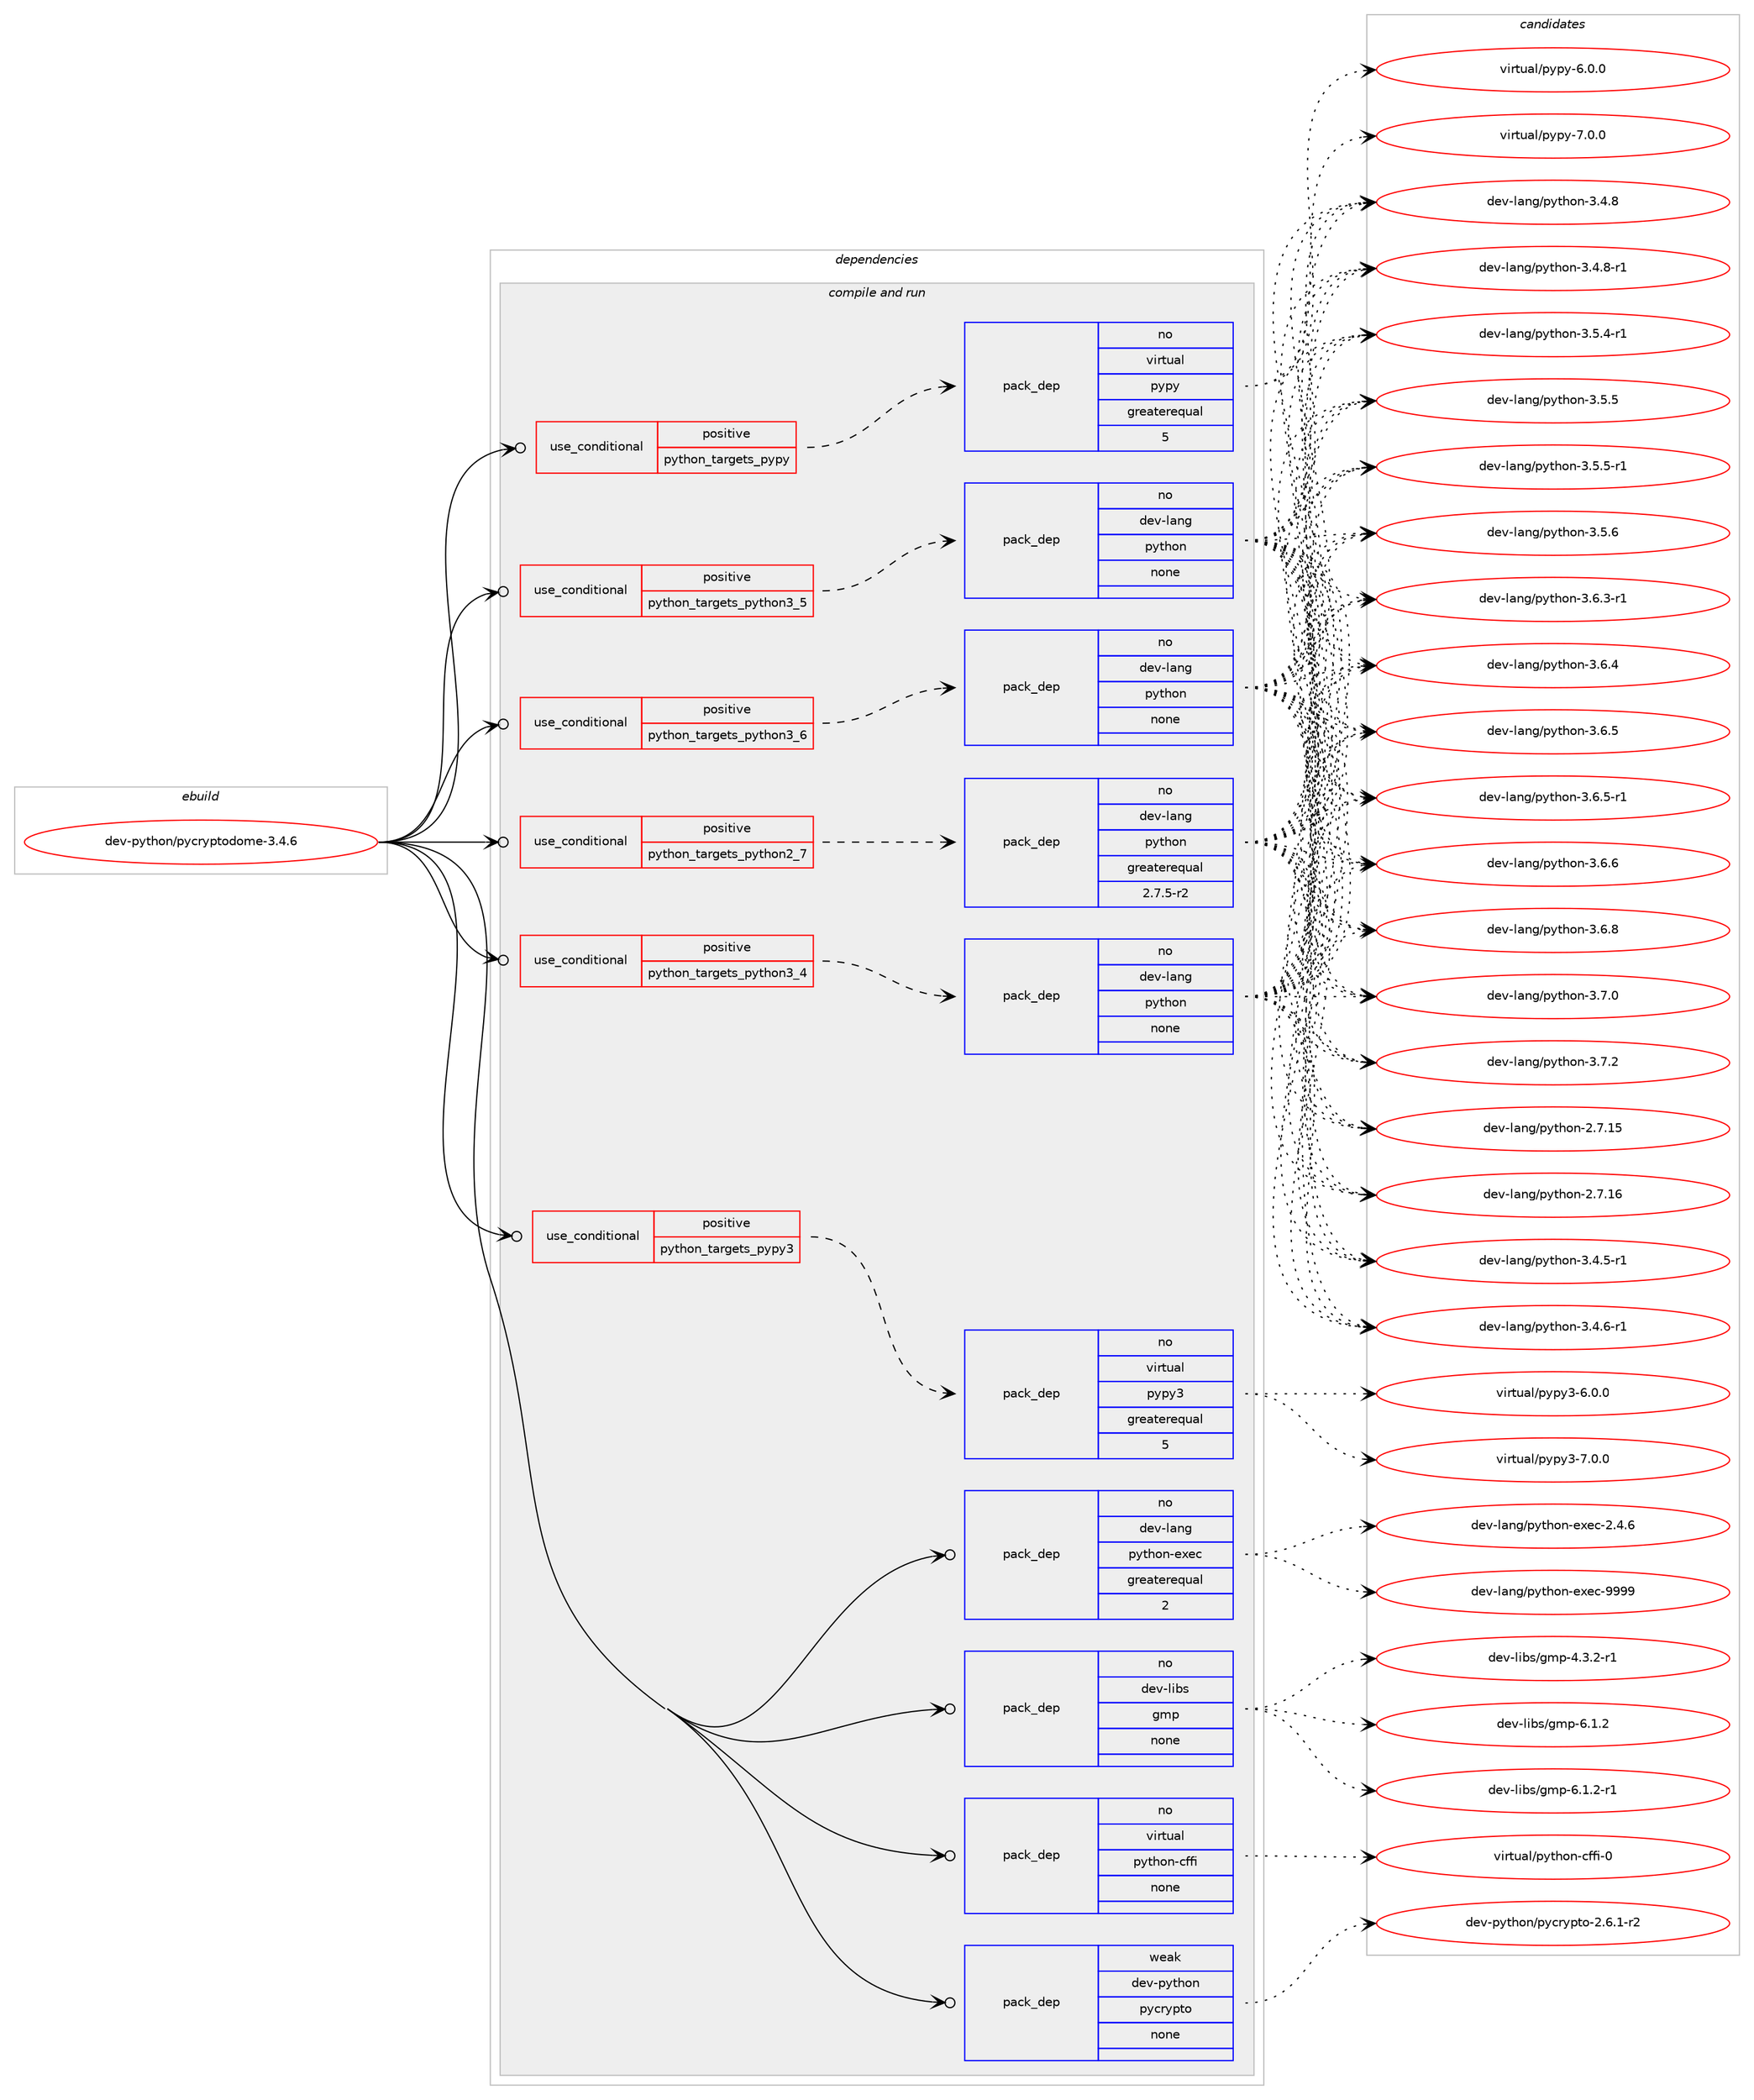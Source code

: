 digraph prolog {

# *************
# Graph options
# *************

newrank=true;
concentrate=true;
compound=true;
graph [rankdir=LR,fontname=Helvetica,fontsize=10,ranksep=1.5];#, ranksep=2.5, nodesep=0.2];
edge  [arrowhead=vee];
node  [fontname=Helvetica,fontsize=10];

# **********
# The ebuild
# **********

subgraph cluster_leftcol {
color=gray;
rank=same;
label=<<i>ebuild</i>>;
id [label="dev-python/pycryptodome-3.4.6", color=red, width=4, href="../dev-python/pycryptodome-3.4.6.svg"];
}

# ****************
# The dependencies
# ****************

subgraph cluster_midcol {
color=gray;
label=<<i>dependencies</i>>;
subgraph cluster_compile {
fillcolor="#eeeeee";
style=filled;
label=<<i>compile</i>>;
}
subgraph cluster_compileandrun {
fillcolor="#eeeeee";
style=filled;
label=<<i>compile and run</i>>;
subgraph cond380462 {
dependency1428302 [label=<<TABLE BORDER="0" CELLBORDER="1" CELLSPACING="0" CELLPADDING="4"><TR><TD ROWSPAN="3" CELLPADDING="10">use_conditional</TD></TR><TR><TD>positive</TD></TR><TR><TD>python_targets_pypy</TD></TR></TABLE>>, shape=none, color=red];
subgraph pack1024526 {
dependency1428303 [label=<<TABLE BORDER="0" CELLBORDER="1" CELLSPACING="0" CELLPADDING="4" WIDTH="220"><TR><TD ROWSPAN="6" CELLPADDING="30">pack_dep</TD></TR><TR><TD WIDTH="110">no</TD></TR><TR><TD>virtual</TD></TR><TR><TD>pypy</TD></TR><TR><TD>greaterequal</TD></TR><TR><TD>5</TD></TR></TABLE>>, shape=none, color=blue];
}
dependency1428302:e -> dependency1428303:w [weight=20,style="dashed",arrowhead="vee"];
}
id:e -> dependency1428302:w [weight=20,style="solid",arrowhead="odotvee"];
subgraph cond380463 {
dependency1428304 [label=<<TABLE BORDER="0" CELLBORDER="1" CELLSPACING="0" CELLPADDING="4"><TR><TD ROWSPAN="3" CELLPADDING="10">use_conditional</TD></TR><TR><TD>positive</TD></TR><TR><TD>python_targets_pypy3</TD></TR></TABLE>>, shape=none, color=red];
subgraph pack1024527 {
dependency1428305 [label=<<TABLE BORDER="0" CELLBORDER="1" CELLSPACING="0" CELLPADDING="4" WIDTH="220"><TR><TD ROWSPAN="6" CELLPADDING="30">pack_dep</TD></TR><TR><TD WIDTH="110">no</TD></TR><TR><TD>virtual</TD></TR><TR><TD>pypy3</TD></TR><TR><TD>greaterequal</TD></TR><TR><TD>5</TD></TR></TABLE>>, shape=none, color=blue];
}
dependency1428304:e -> dependency1428305:w [weight=20,style="dashed",arrowhead="vee"];
}
id:e -> dependency1428304:w [weight=20,style="solid",arrowhead="odotvee"];
subgraph cond380464 {
dependency1428306 [label=<<TABLE BORDER="0" CELLBORDER="1" CELLSPACING="0" CELLPADDING="4"><TR><TD ROWSPAN="3" CELLPADDING="10">use_conditional</TD></TR><TR><TD>positive</TD></TR><TR><TD>python_targets_python2_7</TD></TR></TABLE>>, shape=none, color=red];
subgraph pack1024528 {
dependency1428307 [label=<<TABLE BORDER="0" CELLBORDER="1" CELLSPACING="0" CELLPADDING="4" WIDTH="220"><TR><TD ROWSPAN="6" CELLPADDING="30">pack_dep</TD></TR><TR><TD WIDTH="110">no</TD></TR><TR><TD>dev-lang</TD></TR><TR><TD>python</TD></TR><TR><TD>greaterequal</TD></TR><TR><TD>2.7.5-r2</TD></TR></TABLE>>, shape=none, color=blue];
}
dependency1428306:e -> dependency1428307:w [weight=20,style="dashed",arrowhead="vee"];
}
id:e -> dependency1428306:w [weight=20,style="solid",arrowhead="odotvee"];
subgraph cond380465 {
dependency1428308 [label=<<TABLE BORDER="0" CELLBORDER="1" CELLSPACING="0" CELLPADDING="4"><TR><TD ROWSPAN="3" CELLPADDING="10">use_conditional</TD></TR><TR><TD>positive</TD></TR><TR><TD>python_targets_python3_4</TD></TR></TABLE>>, shape=none, color=red];
subgraph pack1024529 {
dependency1428309 [label=<<TABLE BORDER="0" CELLBORDER="1" CELLSPACING="0" CELLPADDING="4" WIDTH="220"><TR><TD ROWSPAN="6" CELLPADDING="30">pack_dep</TD></TR><TR><TD WIDTH="110">no</TD></TR><TR><TD>dev-lang</TD></TR><TR><TD>python</TD></TR><TR><TD>none</TD></TR><TR><TD></TD></TR></TABLE>>, shape=none, color=blue];
}
dependency1428308:e -> dependency1428309:w [weight=20,style="dashed",arrowhead="vee"];
}
id:e -> dependency1428308:w [weight=20,style="solid",arrowhead="odotvee"];
subgraph cond380466 {
dependency1428310 [label=<<TABLE BORDER="0" CELLBORDER="1" CELLSPACING="0" CELLPADDING="4"><TR><TD ROWSPAN="3" CELLPADDING="10">use_conditional</TD></TR><TR><TD>positive</TD></TR><TR><TD>python_targets_python3_5</TD></TR></TABLE>>, shape=none, color=red];
subgraph pack1024530 {
dependency1428311 [label=<<TABLE BORDER="0" CELLBORDER="1" CELLSPACING="0" CELLPADDING="4" WIDTH="220"><TR><TD ROWSPAN="6" CELLPADDING="30">pack_dep</TD></TR><TR><TD WIDTH="110">no</TD></TR><TR><TD>dev-lang</TD></TR><TR><TD>python</TD></TR><TR><TD>none</TD></TR><TR><TD></TD></TR></TABLE>>, shape=none, color=blue];
}
dependency1428310:e -> dependency1428311:w [weight=20,style="dashed",arrowhead="vee"];
}
id:e -> dependency1428310:w [weight=20,style="solid",arrowhead="odotvee"];
subgraph cond380467 {
dependency1428312 [label=<<TABLE BORDER="0" CELLBORDER="1" CELLSPACING="0" CELLPADDING="4"><TR><TD ROWSPAN="3" CELLPADDING="10">use_conditional</TD></TR><TR><TD>positive</TD></TR><TR><TD>python_targets_python3_6</TD></TR></TABLE>>, shape=none, color=red];
subgraph pack1024531 {
dependency1428313 [label=<<TABLE BORDER="0" CELLBORDER="1" CELLSPACING="0" CELLPADDING="4" WIDTH="220"><TR><TD ROWSPAN="6" CELLPADDING="30">pack_dep</TD></TR><TR><TD WIDTH="110">no</TD></TR><TR><TD>dev-lang</TD></TR><TR><TD>python</TD></TR><TR><TD>none</TD></TR><TR><TD></TD></TR></TABLE>>, shape=none, color=blue];
}
dependency1428312:e -> dependency1428313:w [weight=20,style="dashed",arrowhead="vee"];
}
id:e -> dependency1428312:w [weight=20,style="solid",arrowhead="odotvee"];
subgraph pack1024532 {
dependency1428314 [label=<<TABLE BORDER="0" CELLBORDER="1" CELLSPACING="0" CELLPADDING="4" WIDTH="220"><TR><TD ROWSPAN="6" CELLPADDING="30">pack_dep</TD></TR><TR><TD WIDTH="110">no</TD></TR><TR><TD>dev-lang</TD></TR><TR><TD>python-exec</TD></TR><TR><TD>greaterequal</TD></TR><TR><TD>2</TD></TR></TABLE>>, shape=none, color=blue];
}
id:e -> dependency1428314:w [weight=20,style="solid",arrowhead="odotvee"];
subgraph pack1024533 {
dependency1428315 [label=<<TABLE BORDER="0" CELLBORDER="1" CELLSPACING="0" CELLPADDING="4" WIDTH="220"><TR><TD ROWSPAN="6" CELLPADDING="30">pack_dep</TD></TR><TR><TD WIDTH="110">no</TD></TR><TR><TD>dev-libs</TD></TR><TR><TD>gmp</TD></TR><TR><TD>none</TD></TR><TR><TD></TD></TR></TABLE>>, shape=none, color=blue];
}
id:e -> dependency1428315:w [weight=20,style="solid",arrowhead="odotvee"];
subgraph pack1024534 {
dependency1428316 [label=<<TABLE BORDER="0" CELLBORDER="1" CELLSPACING="0" CELLPADDING="4" WIDTH="220"><TR><TD ROWSPAN="6" CELLPADDING="30">pack_dep</TD></TR><TR><TD WIDTH="110">no</TD></TR><TR><TD>virtual</TD></TR><TR><TD>python-cffi</TD></TR><TR><TD>none</TD></TR><TR><TD></TD></TR></TABLE>>, shape=none, color=blue];
}
id:e -> dependency1428316:w [weight=20,style="solid",arrowhead="odotvee"];
subgraph pack1024535 {
dependency1428317 [label=<<TABLE BORDER="0" CELLBORDER="1" CELLSPACING="0" CELLPADDING="4" WIDTH="220"><TR><TD ROWSPAN="6" CELLPADDING="30">pack_dep</TD></TR><TR><TD WIDTH="110">weak</TD></TR><TR><TD>dev-python</TD></TR><TR><TD>pycrypto</TD></TR><TR><TD>none</TD></TR><TR><TD></TD></TR></TABLE>>, shape=none, color=blue];
}
id:e -> dependency1428317:w [weight=20,style="solid",arrowhead="odotvee"];
}
subgraph cluster_run {
fillcolor="#eeeeee";
style=filled;
label=<<i>run</i>>;
}
}

# **************
# The candidates
# **************

subgraph cluster_choices {
rank=same;
color=gray;
label=<<i>candidates</i>>;

subgraph choice1024526 {
color=black;
nodesep=1;
choice1181051141161179710847112121112121455446484648 [label="virtual/pypy-6.0.0", color=red, width=4,href="../virtual/pypy-6.0.0.svg"];
choice1181051141161179710847112121112121455546484648 [label="virtual/pypy-7.0.0", color=red, width=4,href="../virtual/pypy-7.0.0.svg"];
dependency1428303:e -> choice1181051141161179710847112121112121455446484648:w [style=dotted,weight="100"];
dependency1428303:e -> choice1181051141161179710847112121112121455546484648:w [style=dotted,weight="100"];
}
subgraph choice1024527 {
color=black;
nodesep=1;
choice118105114116117971084711212111212151455446484648 [label="virtual/pypy3-6.0.0", color=red, width=4,href="../virtual/pypy3-6.0.0.svg"];
choice118105114116117971084711212111212151455546484648 [label="virtual/pypy3-7.0.0", color=red, width=4,href="../virtual/pypy3-7.0.0.svg"];
dependency1428305:e -> choice118105114116117971084711212111212151455446484648:w [style=dotted,weight="100"];
dependency1428305:e -> choice118105114116117971084711212111212151455546484648:w [style=dotted,weight="100"];
}
subgraph choice1024528 {
color=black;
nodesep=1;
choice10010111845108971101034711212111610411111045504655464953 [label="dev-lang/python-2.7.15", color=red, width=4,href="../dev-lang/python-2.7.15.svg"];
choice10010111845108971101034711212111610411111045504655464954 [label="dev-lang/python-2.7.16", color=red, width=4,href="../dev-lang/python-2.7.16.svg"];
choice1001011184510897110103471121211161041111104551465246534511449 [label="dev-lang/python-3.4.5-r1", color=red, width=4,href="../dev-lang/python-3.4.5-r1.svg"];
choice1001011184510897110103471121211161041111104551465246544511449 [label="dev-lang/python-3.4.6-r1", color=red, width=4,href="../dev-lang/python-3.4.6-r1.svg"];
choice100101118451089711010347112121116104111110455146524656 [label="dev-lang/python-3.4.8", color=red, width=4,href="../dev-lang/python-3.4.8.svg"];
choice1001011184510897110103471121211161041111104551465246564511449 [label="dev-lang/python-3.4.8-r1", color=red, width=4,href="../dev-lang/python-3.4.8-r1.svg"];
choice1001011184510897110103471121211161041111104551465346524511449 [label="dev-lang/python-3.5.4-r1", color=red, width=4,href="../dev-lang/python-3.5.4-r1.svg"];
choice100101118451089711010347112121116104111110455146534653 [label="dev-lang/python-3.5.5", color=red, width=4,href="../dev-lang/python-3.5.5.svg"];
choice1001011184510897110103471121211161041111104551465346534511449 [label="dev-lang/python-3.5.5-r1", color=red, width=4,href="../dev-lang/python-3.5.5-r1.svg"];
choice100101118451089711010347112121116104111110455146534654 [label="dev-lang/python-3.5.6", color=red, width=4,href="../dev-lang/python-3.5.6.svg"];
choice1001011184510897110103471121211161041111104551465446514511449 [label="dev-lang/python-3.6.3-r1", color=red, width=4,href="../dev-lang/python-3.6.3-r1.svg"];
choice100101118451089711010347112121116104111110455146544652 [label="dev-lang/python-3.6.4", color=red, width=4,href="../dev-lang/python-3.6.4.svg"];
choice100101118451089711010347112121116104111110455146544653 [label="dev-lang/python-3.6.5", color=red, width=4,href="../dev-lang/python-3.6.5.svg"];
choice1001011184510897110103471121211161041111104551465446534511449 [label="dev-lang/python-3.6.5-r1", color=red, width=4,href="../dev-lang/python-3.6.5-r1.svg"];
choice100101118451089711010347112121116104111110455146544654 [label="dev-lang/python-3.6.6", color=red, width=4,href="../dev-lang/python-3.6.6.svg"];
choice100101118451089711010347112121116104111110455146544656 [label="dev-lang/python-3.6.8", color=red, width=4,href="../dev-lang/python-3.6.8.svg"];
choice100101118451089711010347112121116104111110455146554648 [label="dev-lang/python-3.7.0", color=red, width=4,href="../dev-lang/python-3.7.0.svg"];
choice100101118451089711010347112121116104111110455146554650 [label="dev-lang/python-3.7.2", color=red, width=4,href="../dev-lang/python-3.7.2.svg"];
dependency1428307:e -> choice10010111845108971101034711212111610411111045504655464953:w [style=dotted,weight="100"];
dependency1428307:e -> choice10010111845108971101034711212111610411111045504655464954:w [style=dotted,weight="100"];
dependency1428307:e -> choice1001011184510897110103471121211161041111104551465246534511449:w [style=dotted,weight="100"];
dependency1428307:e -> choice1001011184510897110103471121211161041111104551465246544511449:w [style=dotted,weight="100"];
dependency1428307:e -> choice100101118451089711010347112121116104111110455146524656:w [style=dotted,weight="100"];
dependency1428307:e -> choice1001011184510897110103471121211161041111104551465246564511449:w [style=dotted,weight="100"];
dependency1428307:e -> choice1001011184510897110103471121211161041111104551465346524511449:w [style=dotted,weight="100"];
dependency1428307:e -> choice100101118451089711010347112121116104111110455146534653:w [style=dotted,weight="100"];
dependency1428307:e -> choice1001011184510897110103471121211161041111104551465346534511449:w [style=dotted,weight="100"];
dependency1428307:e -> choice100101118451089711010347112121116104111110455146534654:w [style=dotted,weight="100"];
dependency1428307:e -> choice1001011184510897110103471121211161041111104551465446514511449:w [style=dotted,weight="100"];
dependency1428307:e -> choice100101118451089711010347112121116104111110455146544652:w [style=dotted,weight="100"];
dependency1428307:e -> choice100101118451089711010347112121116104111110455146544653:w [style=dotted,weight="100"];
dependency1428307:e -> choice1001011184510897110103471121211161041111104551465446534511449:w [style=dotted,weight="100"];
dependency1428307:e -> choice100101118451089711010347112121116104111110455146544654:w [style=dotted,weight="100"];
dependency1428307:e -> choice100101118451089711010347112121116104111110455146544656:w [style=dotted,weight="100"];
dependency1428307:e -> choice100101118451089711010347112121116104111110455146554648:w [style=dotted,weight="100"];
dependency1428307:e -> choice100101118451089711010347112121116104111110455146554650:w [style=dotted,weight="100"];
}
subgraph choice1024529 {
color=black;
nodesep=1;
choice10010111845108971101034711212111610411111045504655464953 [label="dev-lang/python-2.7.15", color=red, width=4,href="../dev-lang/python-2.7.15.svg"];
choice10010111845108971101034711212111610411111045504655464954 [label="dev-lang/python-2.7.16", color=red, width=4,href="../dev-lang/python-2.7.16.svg"];
choice1001011184510897110103471121211161041111104551465246534511449 [label="dev-lang/python-3.4.5-r1", color=red, width=4,href="../dev-lang/python-3.4.5-r1.svg"];
choice1001011184510897110103471121211161041111104551465246544511449 [label="dev-lang/python-3.4.6-r1", color=red, width=4,href="../dev-lang/python-3.4.6-r1.svg"];
choice100101118451089711010347112121116104111110455146524656 [label="dev-lang/python-3.4.8", color=red, width=4,href="../dev-lang/python-3.4.8.svg"];
choice1001011184510897110103471121211161041111104551465246564511449 [label="dev-lang/python-3.4.8-r1", color=red, width=4,href="../dev-lang/python-3.4.8-r1.svg"];
choice1001011184510897110103471121211161041111104551465346524511449 [label="dev-lang/python-3.5.4-r1", color=red, width=4,href="../dev-lang/python-3.5.4-r1.svg"];
choice100101118451089711010347112121116104111110455146534653 [label="dev-lang/python-3.5.5", color=red, width=4,href="../dev-lang/python-3.5.5.svg"];
choice1001011184510897110103471121211161041111104551465346534511449 [label="dev-lang/python-3.5.5-r1", color=red, width=4,href="../dev-lang/python-3.5.5-r1.svg"];
choice100101118451089711010347112121116104111110455146534654 [label="dev-lang/python-3.5.6", color=red, width=4,href="../dev-lang/python-3.5.6.svg"];
choice1001011184510897110103471121211161041111104551465446514511449 [label="dev-lang/python-3.6.3-r1", color=red, width=4,href="../dev-lang/python-3.6.3-r1.svg"];
choice100101118451089711010347112121116104111110455146544652 [label="dev-lang/python-3.6.4", color=red, width=4,href="../dev-lang/python-3.6.4.svg"];
choice100101118451089711010347112121116104111110455146544653 [label="dev-lang/python-3.6.5", color=red, width=4,href="../dev-lang/python-3.6.5.svg"];
choice1001011184510897110103471121211161041111104551465446534511449 [label="dev-lang/python-3.6.5-r1", color=red, width=4,href="../dev-lang/python-3.6.5-r1.svg"];
choice100101118451089711010347112121116104111110455146544654 [label="dev-lang/python-3.6.6", color=red, width=4,href="../dev-lang/python-3.6.6.svg"];
choice100101118451089711010347112121116104111110455146544656 [label="dev-lang/python-3.6.8", color=red, width=4,href="../dev-lang/python-3.6.8.svg"];
choice100101118451089711010347112121116104111110455146554648 [label="dev-lang/python-3.7.0", color=red, width=4,href="../dev-lang/python-3.7.0.svg"];
choice100101118451089711010347112121116104111110455146554650 [label="dev-lang/python-3.7.2", color=red, width=4,href="../dev-lang/python-3.7.2.svg"];
dependency1428309:e -> choice10010111845108971101034711212111610411111045504655464953:w [style=dotted,weight="100"];
dependency1428309:e -> choice10010111845108971101034711212111610411111045504655464954:w [style=dotted,weight="100"];
dependency1428309:e -> choice1001011184510897110103471121211161041111104551465246534511449:w [style=dotted,weight="100"];
dependency1428309:e -> choice1001011184510897110103471121211161041111104551465246544511449:w [style=dotted,weight="100"];
dependency1428309:e -> choice100101118451089711010347112121116104111110455146524656:w [style=dotted,weight="100"];
dependency1428309:e -> choice1001011184510897110103471121211161041111104551465246564511449:w [style=dotted,weight="100"];
dependency1428309:e -> choice1001011184510897110103471121211161041111104551465346524511449:w [style=dotted,weight="100"];
dependency1428309:e -> choice100101118451089711010347112121116104111110455146534653:w [style=dotted,weight="100"];
dependency1428309:e -> choice1001011184510897110103471121211161041111104551465346534511449:w [style=dotted,weight="100"];
dependency1428309:e -> choice100101118451089711010347112121116104111110455146534654:w [style=dotted,weight="100"];
dependency1428309:e -> choice1001011184510897110103471121211161041111104551465446514511449:w [style=dotted,weight="100"];
dependency1428309:e -> choice100101118451089711010347112121116104111110455146544652:w [style=dotted,weight="100"];
dependency1428309:e -> choice100101118451089711010347112121116104111110455146544653:w [style=dotted,weight="100"];
dependency1428309:e -> choice1001011184510897110103471121211161041111104551465446534511449:w [style=dotted,weight="100"];
dependency1428309:e -> choice100101118451089711010347112121116104111110455146544654:w [style=dotted,weight="100"];
dependency1428309:e -> choice100101118451089711010347112121116104111110455146544656:w [style=dotted,weight="100"];
dependency1428309:e -> choice100101118451089711010347112121116104111110455146554648:w [style=dotted,weight="100"];
dependency1428309:e -> choice100101118451089711010347112121116104111110455146554650:w [style=dotted,weight="100"];
}
subgraph choice1024530 {
color=black;
nodesep=1;
choice10010111845108971101034711212111610411111045504655464953 [label="dev-lang/python-2.7.15", color=red, width=4,href="../dev-lang/python-2.7.15.svg"];
choice10010111845108971101034711212111610411111045504655464954 [label="dev-lang/python-2.7.16", color=red, width=4,href="../dev-lang/python-2.7.16.svg"];
choice1001011184510897110103471121211161041111104551465246534511449 [label="dev-lang/python-3.4.5-r1", color=red, width=4,href="../dev-lang/python-3.4.5-r1.svg"];
choice1001011184510897110103471121211161041111104551465246544511449 [label="dev-lang/python-3.4.6-r1", color=red, width=4,href="../dev-lang/python-3.4.6-r1.svg"];
choice100101118451089711010347112121116104111110455146524656 [label="dev-lang/python-3.4.8", color=red, width=4,href="../dev-lang/python-3.4.8.svg"];
choice1001011184510897110103471121211161041111104551465246564511449 [label="dev-lang/python-3.4.8-r1", color=red, width=4,href="../dev-lang/python-3.4.8-r1.svg"];
choice1001011184510897110103471121211161041111104551465346524511449 [label="dev-lang/python-3.5.4-r1", color=red, width=4,href="../dev-lang/python-3.5.4-r1.svg"];
choice100101118451089711010347112121116104111110455146534653 [label="dev-lang/python-3.5.5", color=red, width=4,href="../dev-lang/python-3.5.5.svg"];
choice1001011184510897110103471121211161041111104551465346534511449 [label="dev-lang/python-3.5.5-r1", color=red, width=4,href="../dev-lang/python-3.5.5-r1.svg"];
choice100101118451089711010347112121116104111110455146534654 [label="dev-lang/python-3.5.6", color=red, width=4,href="../dev-lang/python-3.5.6.svg"];
choice1001011184510897110103471121211161041111104551465446514511449 [label="dev-lang/python-3.6.3-r1", color=red, width=4,href="../dev-lang/python-3.6.3-r1.svg"];
choice100101118451089711010347112121116104111110455146544652 [label="dev-lang/python-3.6.4", color=red, width=4,href="../dev-lang/python-3.6.4.svg"];
choice100101118451089711010347112121116104111110455146544653 [label="dev-lang/python-3.6.5", color=red, width=4,href="../dev-lang/python-3.6.5.svg"];
choice1001011184510897110103471121211161041111104551465446534511449 [label="dev-lang/python-3.6.5-r1", color=red, width=4,href="../dev-lang/python-3.6.5-r1.svg"];
choice100101118451089711010347112121116104111110455146544654 [label="dev-lang/python-3.6.6", color=red, width=4,href="../dev-lang/python-3.6.6.svg"];
choice100101118451089711010347112121116104111110455146544656 [label="dev-lang/python-3.6.8", color=red, width=4,href="../dev-lang/python-3.6.8.svg"];
choice100101118451089711010347112121116104111110455146554648 [label="dev-lang/python-3.7.0", color=red, width=4,href="../dev-lang/python-3.7.0.svg"];
choice100101118451089711010347112121116104111110455146554650 [label="dev-lang/python-3.7.2", color=red, width=4,href="../dev-lang/python-3.7.2.svg"];
dependency1428311:e -> choice10010111845108971101034711212111610411111045504655464953:w [style=dotted,weight="100"];
dependency1428311:e -> choice10010111845108971101034711212111610411111045504655464954:w [style=dotted,weight="100"];
dependency1428311:e -> choice1001011184510897110103471121211161041111104551465246534511449:w [style=dotted,weight="100"];
dependency1428311:e -> choice1001011184510897110103471121211161041111104551465246544511449:w [style=dotted,weight="100"];
dependency1428311:e -> choice100101118451089711010347112121116104111110455146524656:w [style=dotted,weight="100"];
dependency1428311:e -> choice1001011184510897110103471121211161041111104551465246564511449:w [style=dotted,weight="100"];
dependency1428311:e -> choice1001011184510897110103471121211161041111104551465346524511449:w [style=dotted,weight="100"];
dependency1428311:e -> choice100101118451089711010347112121116104111110455146534653:w [style=dotted,weight="100"];
dependency1428311:e -> choice1001011184510897110103471121211161041111104551465346534511449:w [style=dotted,weight="100"];
dependency1428311:e -> choice100101118451089711010347112121116104111110455146534654:w [style=dotted,weight="100"];
dependency1428311:e -> choice1001011184510897110103471121211161041111104551465446514511449:w [style=dotted,weight="100"];
dependency1428311:e -> choice100101118451089711010347112121116104111110455146544652:w [style=dotted,weight="100"];
dependency1428311:e -> choice100101118451089711010347112121116104111110455146544653:w [style=dotted,weight="100"];
dependency1428311:e -> choice1001011184510897110103471121211161041111104551465446534511449:w [style=dotted,weight="100"];
dependency1428311:e -> choice100101118451089711010347112121116104111110455146544654:w [style=dotted,weight="100"];
dependency1428311:e -> choice100101118451089711010347112121116104111110455146544656:w [style=dotted,weight="100"];
dependency1428311:e -> choice100101118451089711010347112121116104111110455146554648:w [style=dotted,weight="100"];
dependency1428311:e -> choice100101118451089711010347112121116104111110455146554650:w [style=dotted,weight="100"];
}
subgraph choice1024531 {
color=black;
nodesep=1;
choice10010111845108971101034711212111610411111045504655464953 [label="dev-lang/python-2.7.15", color=red, width=4,href="../dev-lang/python-2.7.15.svg"];
choice10010111845108971101034711212111610411111045504655464954 [label="dev-lang/python-2.7.16", color=red, width=4,href="../dev-lang/python-2.7.16.svg"];
choice1001011184510897110103471121211161041111104551465246534511449 [label="dev-lang/python-3.4.5-r1", color=red, width=4,href="../dev-lang/python-3.4.5-r1.svg"];
choice1001011184510897110103471121211161041111104551465246544511449 [label="dev-lang/python-3.4.6-r1", color=red, width=4,href="../dev-lang/python-3.4.6-r1.svg"];
choice100101118451089711010347112121116104111110455146524656 [label="dev-lang/python-3.4.8", color=red, width=4,href="../dev-lang/python-3.4.8.svg"];
choice1001011184510897110103471121211161041111104551465246564511449 [label="dev-lang/python-3.4.8-r1", color=red, width=4,href="../dev-lang/python-3.4.8-r1.svg"];
choice1001011184510897110103471121211161041111104551465346524511449 [label="dev-lang/python-3.5.4-r1", color=red, width=4,href="../dev-lang/python-3.5.4-r1.svg"];
choice100101118451089711010347112121116104111110455146534653 [label="dev-lang/python-3.5.5", color=red, width=4,href="../dev-lang/python-3.5.5.svg"];
choice1001011184510897110103471121211161041111104551465346534511449 [label="dev-lang/python-3.5.5-r1", color=red, width=4,href="../dev-lang/python-3.5.5-r1.svg"];
choice100101118451089711010347112121116104111110455146534654 [label="dev-lang/python-3.5.6", color=red, width=4,href="../dev-lang/python-3.5.6.svg"];
choice1001011184510897110103471121211161041111104551465446514511449 [label="dev-lang/python-3.6.3-r1", color=red, width=4,href="../dev-lang/python-3.6.3-r1.svg"];
choice100101118451089711010347112121116104111110455146544652 [label="dev-lang/python-3.6.4", color=red, width=4,href="../dev-lang/python-3.6.4.svg"];
choice100101118451089711010347112121116104111110455146544653 [label="dev-lang/python-3.6.5", color=red, width=4,href="../dev-lang/python-3.6.5.svg"];
choice1001011184510897110103471121211161041111104551465446534511449 [label="dev-lang/python-3.6.5-r1", color=red, width=4,href="../dev-lang/python-3.6.5-r1.svg"];
choice100101118451089711010347112121116104111110455146544654 [label="dev-lang/python-3.6.6", color=red, width=4,href="../dev-lang/python-3.6.6.svg"];
choice100101118451089711010347112121116104111110455146544656 [label="dev-lang/python-3.6.8", color=red, width=4,href="../dev-lang/python-3.6.8.svg"];
choice100101118451089711010347112121116104111110455146554648 [label="dev-lang/python-3.7.0", color=red, width=4,href="../dev-lang/python-3.7.0.svg"];
choice100101118451089711010347112121116104111110455146554650 [label="dev-lang/python-3.7.2", color=red, width=4,href="../dev-lang/python-3.7.2.svg"];
dependency1428313:e -> choice10010111845108971101034711212111610411111045504655464953:w [style=dotted,weight="100"];
dependency1428313:e -> choice10010111845108971101034711212111610411111045504655464954:w [style=dotted,weight="100"];
dependency1428313:e -> choice1001011184510897110103471121211161041111104551465246534511449:w [style=dotted,weight="100"];
dependency1428313:e -> choice1001011184510897110103471121211161041111104551465246544511449:w [style=dotted,weight="100"];
dependency1428313:e -> choice100101118451089711010347112121116104111110455146524656:w [style=dotted,weight="100"];
dependency1428313:e -> choice1001011184510897110103471121211161041111104551465246564511449:w [style=dotted,weight="100"];
dependency1428313:e -> choice1001011184510897110103471121211161041111104551465346524511449:w [style=dotted,weight="100"];
dependency1428313:e -> choice100101118451089711010347112121116104111110455146534653:w [style=dotted,weight="100"];
dependency1428313:e -> choice1001011184510897110103471121211161041111104551465346534511449:w [style=dotted,weight="100"];
dependency1428313:e -> choice100101118451089711010347112121116104111110455146534654:w [style=dotted,weight="100"];
dependency1428313:e -> choice1001011184510897110103471121211161041111104551465446514511449:w [style=dotted,weight="100"];
dependency1428313:e -> choice100101118451089711010347112121116104111110455146544652:w [style=dotted,weight="100"];
dependency1428313:e -> choice100101118451089711010347112121116104111110455146544653:w [style=dotted,weight="100"];
dependency1428313:e -> choice1001011184510897110103471121211161041111104551465446534511449:w [style=dotted,weight="100"];
dependency1428313:e -> choice100101118451089711010347112121116104111110455146544654:w [style=dotted,weight="100"];
dependency1428313:e -> choice100101118451089711010347112121116104111110455146544656:w [style=dotted,weight="100"];
dependency1428313:e -> choice100101118451089711010347112121116104111110455146554648:w [style=dotted,weight="100"];
dependency1428313:e -> choice100101118451089711010347112121116104111110455146554650:w [style=dotted,weight="100"];
}
subgraph choice1024532 {
color=black;
nodesep=1;
choice1001011184510897110103471121211161041111104510112010199455046524654 [label="dev-lang/python-exec-2.4.6", color=red, width=4,href="../dev-lang/python-exec-2.4.6.svg"];
choice10010111845108971101034711212111610411111045101120101994557575757 [label="dev-lang/python-exec-9999", color=red, width=4,href="../dev-lang/python-exec-9999.svg"];
dependency1428314:e -> choice1001011184510897110103471121211161041111104510112010199455046524654:w [style=dotted,weight="100"];
dependency1428314:e -> choice10010111845108971101034711212111610411111045101120101994557575757:w [style=dotted,weight="100"];
}
subgraph choice1024533 {
color=black;
nodesep=1;
choice1001011184510810598115471031091124552465146504511449 [label="dev-libs/gmp-4.3.2-r1", color=red, width=4,href="../dev-libs/gmp-4.3.2-r1.svg"];
choice100101118451081059811547103109112455446494650 [label="dev-libs/gmp-6.1.2", color=red, width=4,href="../dev-libs/gmp-6.1.2.svg"];
choice1001011184510810598115471031091124554464946504511449 [label="dev-libs/gmp-6.1.2-r1", color=red, width=4,href="../dev-libs/gmp-6.1.2-r1.svg"];
dependency1428315:e -> choice1001011184510810598115471031091124552465146504511449:w [style=dotted,weight="100"];
dependency1428315:e -> choice100101118451081059811547103109112455446494650:w [style=dotted,weight="100"];
dependency1428315:e -> choice1001011184510810598115471031091124554464946504511449:w [style=dotted,weight="100"];
}
subgraph choice1024534 {
color=black;
nodesep=1;
choice118105114116117971084711212111610411111045991021021054548 [label="virtual/python-cffi-0", color=red, width=4,href="../virtual/python-cffi-0.svg"];
dependency1428316:e -> choice118105114116117971084711212111610411111045991021021054548:w [style=dotted,weight="100"];
}
subgraph choice1024535 {
color=black;
nodesep=1;
choice1001011184511212111610411111047112121991141211121161114550465446494511450 [label="dev-python/pycrypto-2.6.1-r2", color=red, width=4,href="../dev-python/pycrypto-2.6.1-r2.svg"];
dependency1428317:e -> choice1001011184511212111610411111047112121991141211121161114550465446494511450:w [style=dotted,weight="100"];
}
}

}
